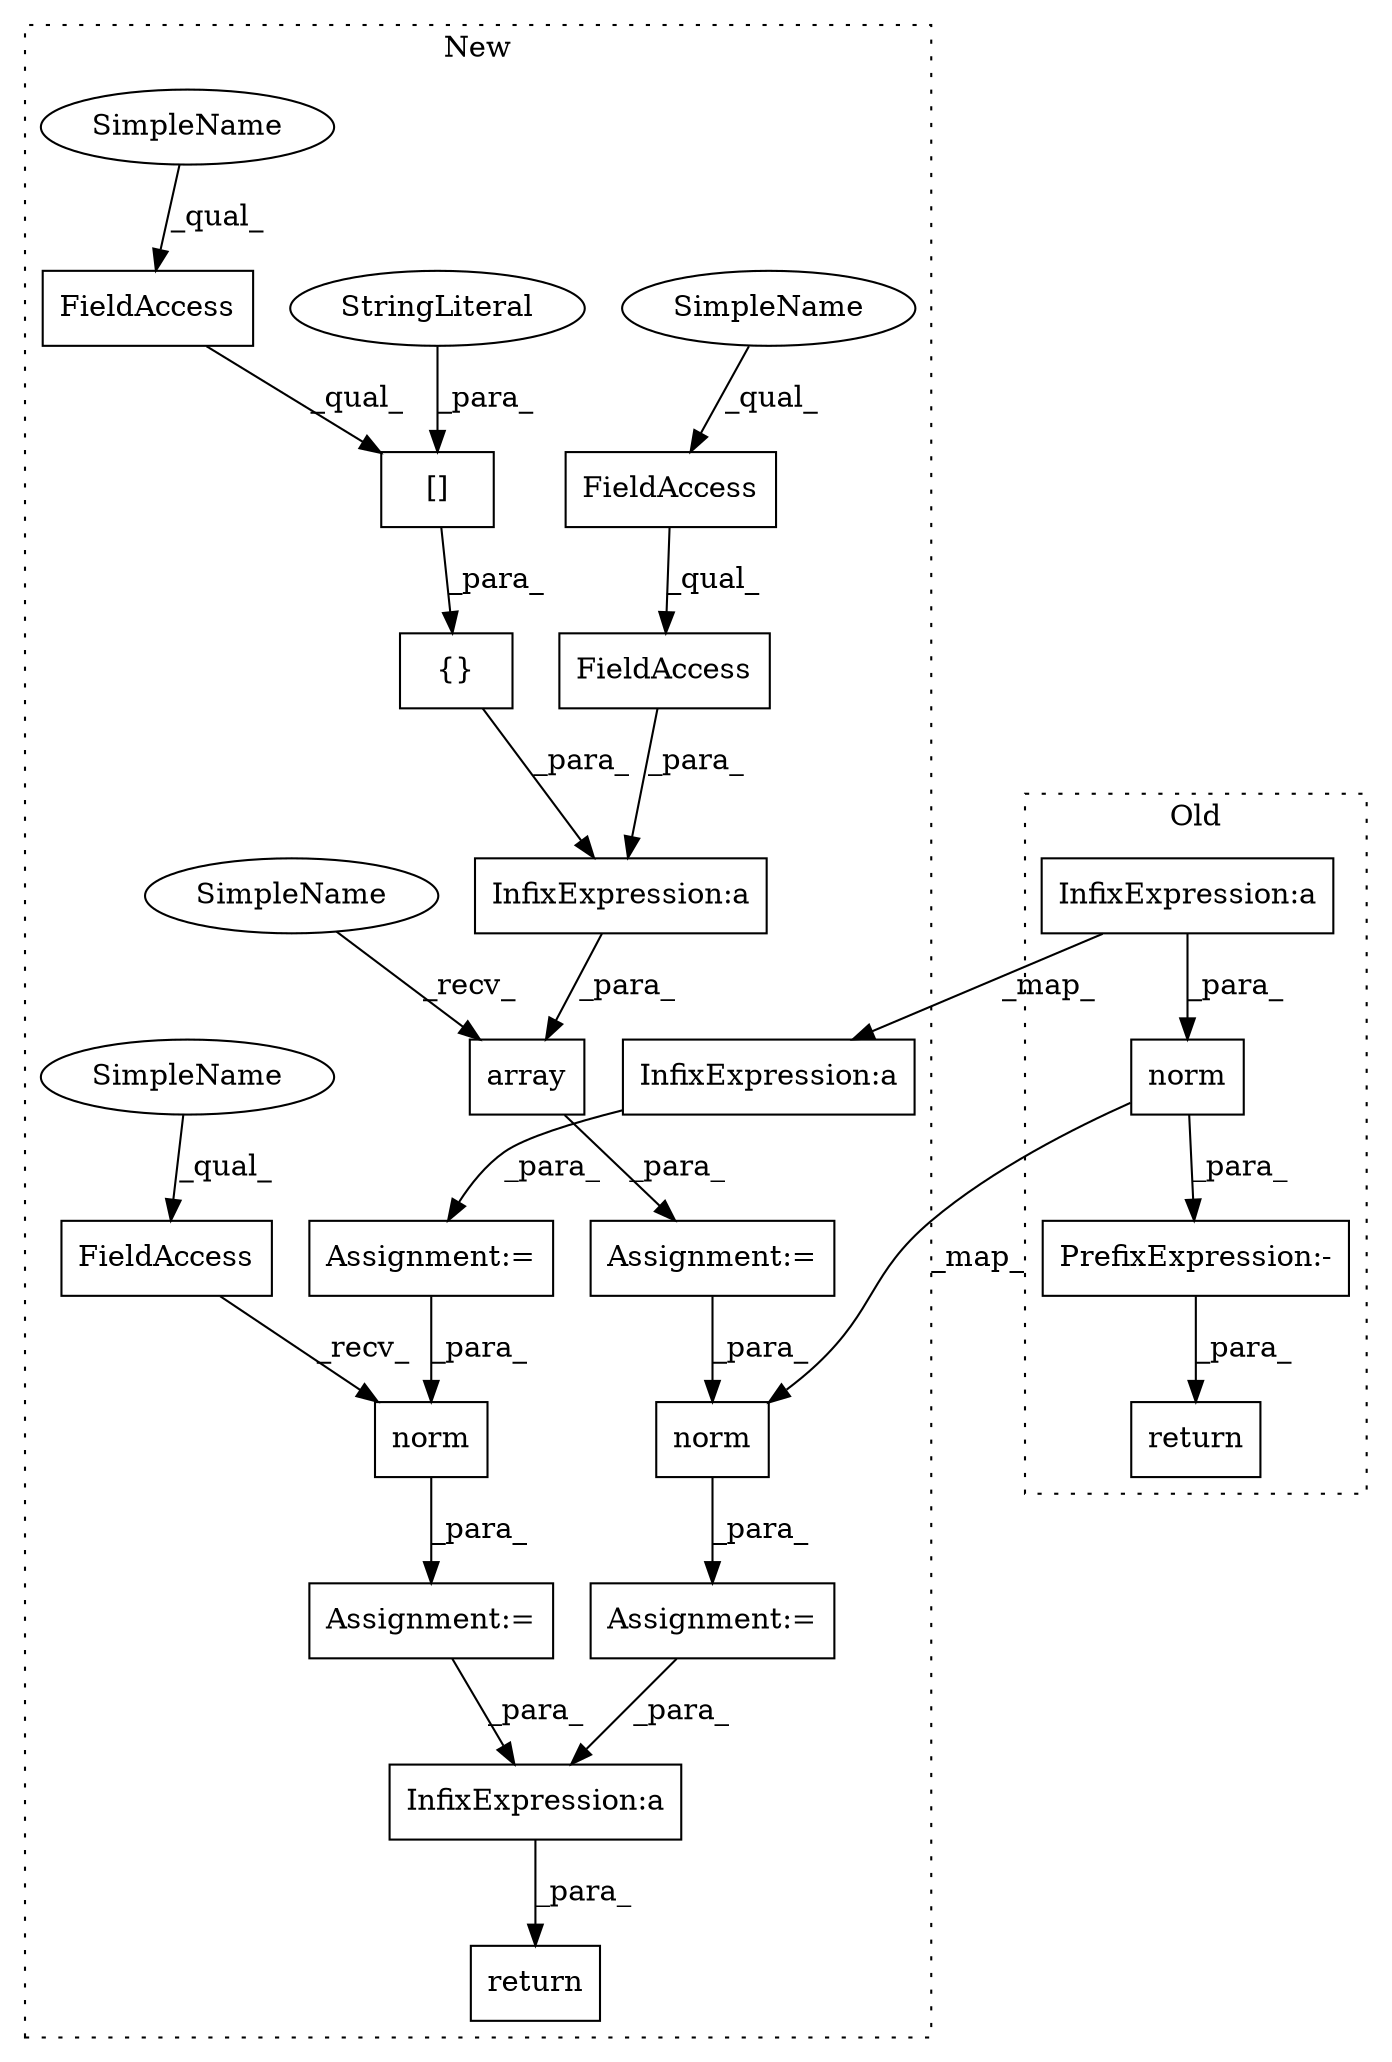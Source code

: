 digraph G {
subgraph cluster0 {
1 [label="return" a="41" s="1028" l="7" shape="box"];
14 [label="norm" a="32" s="1049,1099" l="5,1" shape="box"];
18 [label="InfixExpression:a" a="27" s="1062" l="3" shape="box"];
22 [label="PrefixExpression:-" a="38" s="1035" l="1" shape="box"];
label = "Old";
style="dotted";
}
subgraph cluster1 {
2 [label="array" a="32" s="1178,1258" l="6,1" shape="box"];
3 [label="return" a="41" s="1399" l="7" shape="box"];
4 [label="Assignment:=" a="7" s="1369" l="1" shape="box"];
5 [label="Assignment:=" a="7" s="1171" l="1" shape="box"];
6 [label="Assignment:=" a="7" s="1311" l="1" shape="box"];
7 [label="Assignment:=" a="7" s="1273" l="1" shape="box"];
8 [label="{}" a="4" s="1193,1228" l="1,1" shape="box"];
9 [label="FieldAccess" a="22" s="1370" l="12" shape="box"];
10 [label="norm" a="32" s="1383,1392" l="5,1" shape="box"];
11 [label="InfixExpression:a" a="27" s="1415" l="3" shape="box"];
12 [label="InfixExpression:a" a="27" s="1229" l="3" shape="box"];
13 [label="[]" a="2" s="1194,1227" l="16,1" shape="box"];
15 [label="norm" a="32" s="1287,1300" l="5,1" shape="box"];
16 [label="FieldAccess" a="22" s="1194" l="15" shape="box"];
17 [label="FieldAccess" a="22" s="1232" l="13" shape="box"];
19 [label="InfixExpression:a" a="27" s="1321" l="3" shape="box"];
20 [label="FieldAccess" a="22" s="1232" l="26" shape="box"];
21 [label="StringLiteral" a="45" s="1210" l="17" shape="ellipse"];
23 [label="SimpleName" a="42" s="1232" l="4" shape="ellipse"];
24 [label="SimpleName" a="42" s="1194" l="4" shape="ellipse"];
25 [label="SimpleName" a="42" s="1370" l="5" shape="ellipse"];
26 [label="SimpleName" a="42" s="1172" l="5" shape="ellipse"];
label = "New";
style="dotted";
}
2 -> 5 [label="_para_"];
4 -> 11 [label="_para_"];
5 -> 15 [label="_para_"];
6 -> 10 [label="_para_"];
7 -> 11 [label="_para_"];
8 -> 12 [label="_para_"];
9 -> 10 [label="_recv_"];
10 -> 4 [label="_para_"];
11 -> 3 [label="_para_"];
12 -> 2 [label="_para_"];
13 -> 8 [label="_para_"];
14 -> 15 [label="_map_"];
14 -> 22 [label="_para_"];
15 -> 7 [label="_para_"];
16 -> 13 [label="_qual_"];
17 -> 20 [label="_qual_"];
18 -> 14 [label="_para_"];
18 -> 19 [label="_map_"];
19 -> 6 [label="_para_"];
20 -> 12 [label="_para_"];
21 -> 13 [label="_para_"];
22 -> 1 [label="_para_"];
23 -> 17 [label="_qual_"];
24 -> 16 [label="_qual_"];
25 -> 9 [label="_qual_"];
26 -> 2 [label="_recv_"];
}